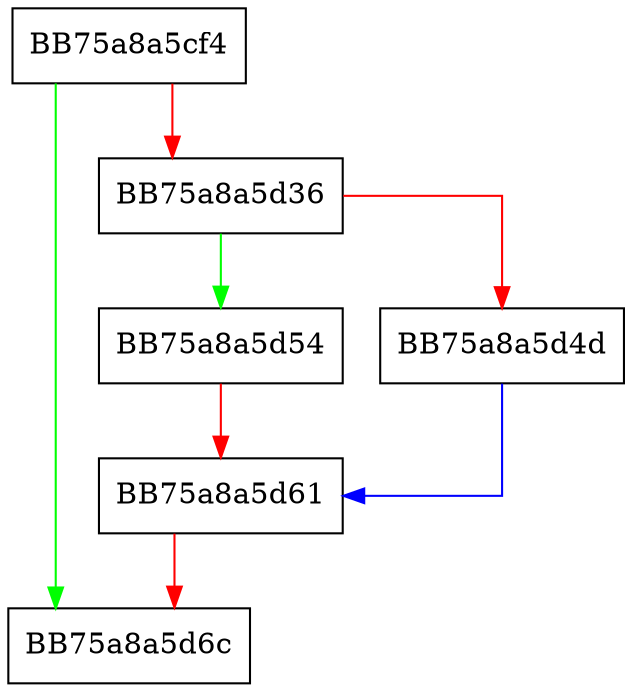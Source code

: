 digraph GetStringFromKey {
  node [shape="box"];
  graph [splines=ortho];
  BB75a8a5cf4 -> BB75a8a5d6c [color="green"];
  BB75a8a5cf4 -> BB75a8a5d36 [color="red"];
  BB75a8a5d36 -> BB75a8a5d54 [color="green"];
  BB75a8a5d36 -> BB75a8a5d4d [color="red"];
  BB75a8a5d4d -> BB75a8a5d61 [color="blue"];
  BB75a8a5d54 -> BB75a8a5d61 [color="red"];
  BB75a8a5d61 -> BB75a8a5d6c [color="red"];
}